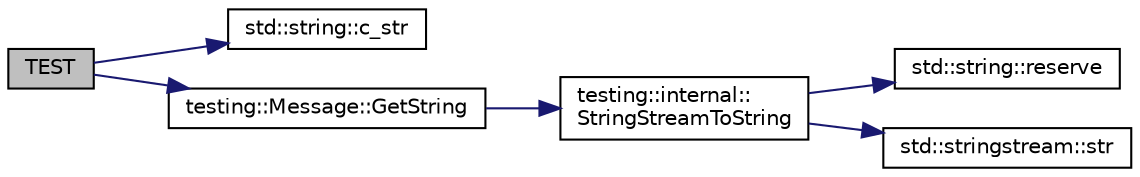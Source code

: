 digraph "TEST"
{
 // INTERACTIVE_SVG=YES
 // LATEX_PDF_SIZE
  bgcolor="transparent";
  edge [fontname="Helvetica",fontsize="10",labelfontname="Helvetica",labelfontsize="10"];
  node [fontname="Helvetica",fontsize="10",shape=record];
  rankdir="LR";
  Node1 [label="TEST",height=0.2,width=0.4,color="black", fillcolor="grey75", style="filled", fontcolor="black",tooltip=" "];
  Node1 -> Node2 [color="midnightblue",fontsize="10",style="solid",fontname="Helvetica"];
  Node2 [label="std::string::c_str",height=0.2,width=0.4,color="black",URL="/Users/shi-rongliu/html_book_20190607/cppreference-doxygen-web.tag.xml$cpp/string/basic_string/c_str.html#",tooltip=" "];
  Node1 -> Node3 [color="midnightblue",fontsize="10",style="solid",fontname="Helvetica"];
  Node3 [label="testing::Message::GetString",height=0.2,width=0.4,color="black",URL="$d2/da9/classtesting_1_1_message.html#a764f99b38cb3cd18ab87c5261321e063",tooltip=" "];
  Node3 -> Node4 [color="midnightblue",fontsize="10",style="solid",fontname="Helvetica"];
  Node4 [label="testing::internal::\lStringStreamToString",height=0.2,width=0.4,color="black",URL="$d0/da7/namespacetesting_1_1internal.html#a168b14f2756e84763b5b32c8cf277bf6",tooltip=" "];
  Node4 -> Node5 [color="midnightblue",fontsize="10",style="solid",fontname="Helvetica"];
  Node5 [label="std::string::reserve",height=0.2,width=0.4,color="black",URL="/Users/shi-rongliu/html_book_20190607/cppreference-doxygen-web.tag.xml$cpp/string/basic_string/reserve.html#",tooltip=" "];
  Node4 -> Node6 [color="midnightblue",fontsize="10",style="solid",fontname="Helvetica"];
  Node6 [label="std::stringstream::str",height=0.2,width=0.4,color="black",URL="/Users/shi-rongliu/html_book_20190607/cppreference-doxygen-web.tag.xml$cpp/io/basic_stringstream/str.html#",tooltip=" "];
}
